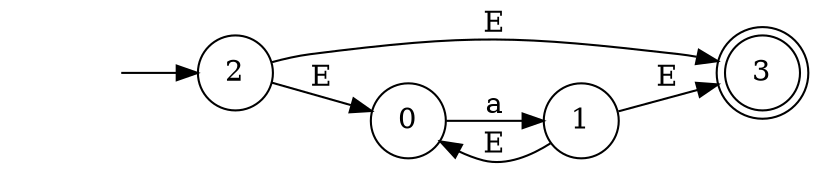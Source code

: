 digraph "Resultado Automata" {
rankdir=LR size="8,5"
node [shape=doublecircle]
3
node [shape=circle]
2
node [shape=none]
""
""-> 2 [label=""]
node [shape=circle]
0 -> 1[label="a"]
1 -> 0[label="E"]
2 -> 3[label="E"]
2 -> 0[label="E"]
1 -> 3[label="E"]
}